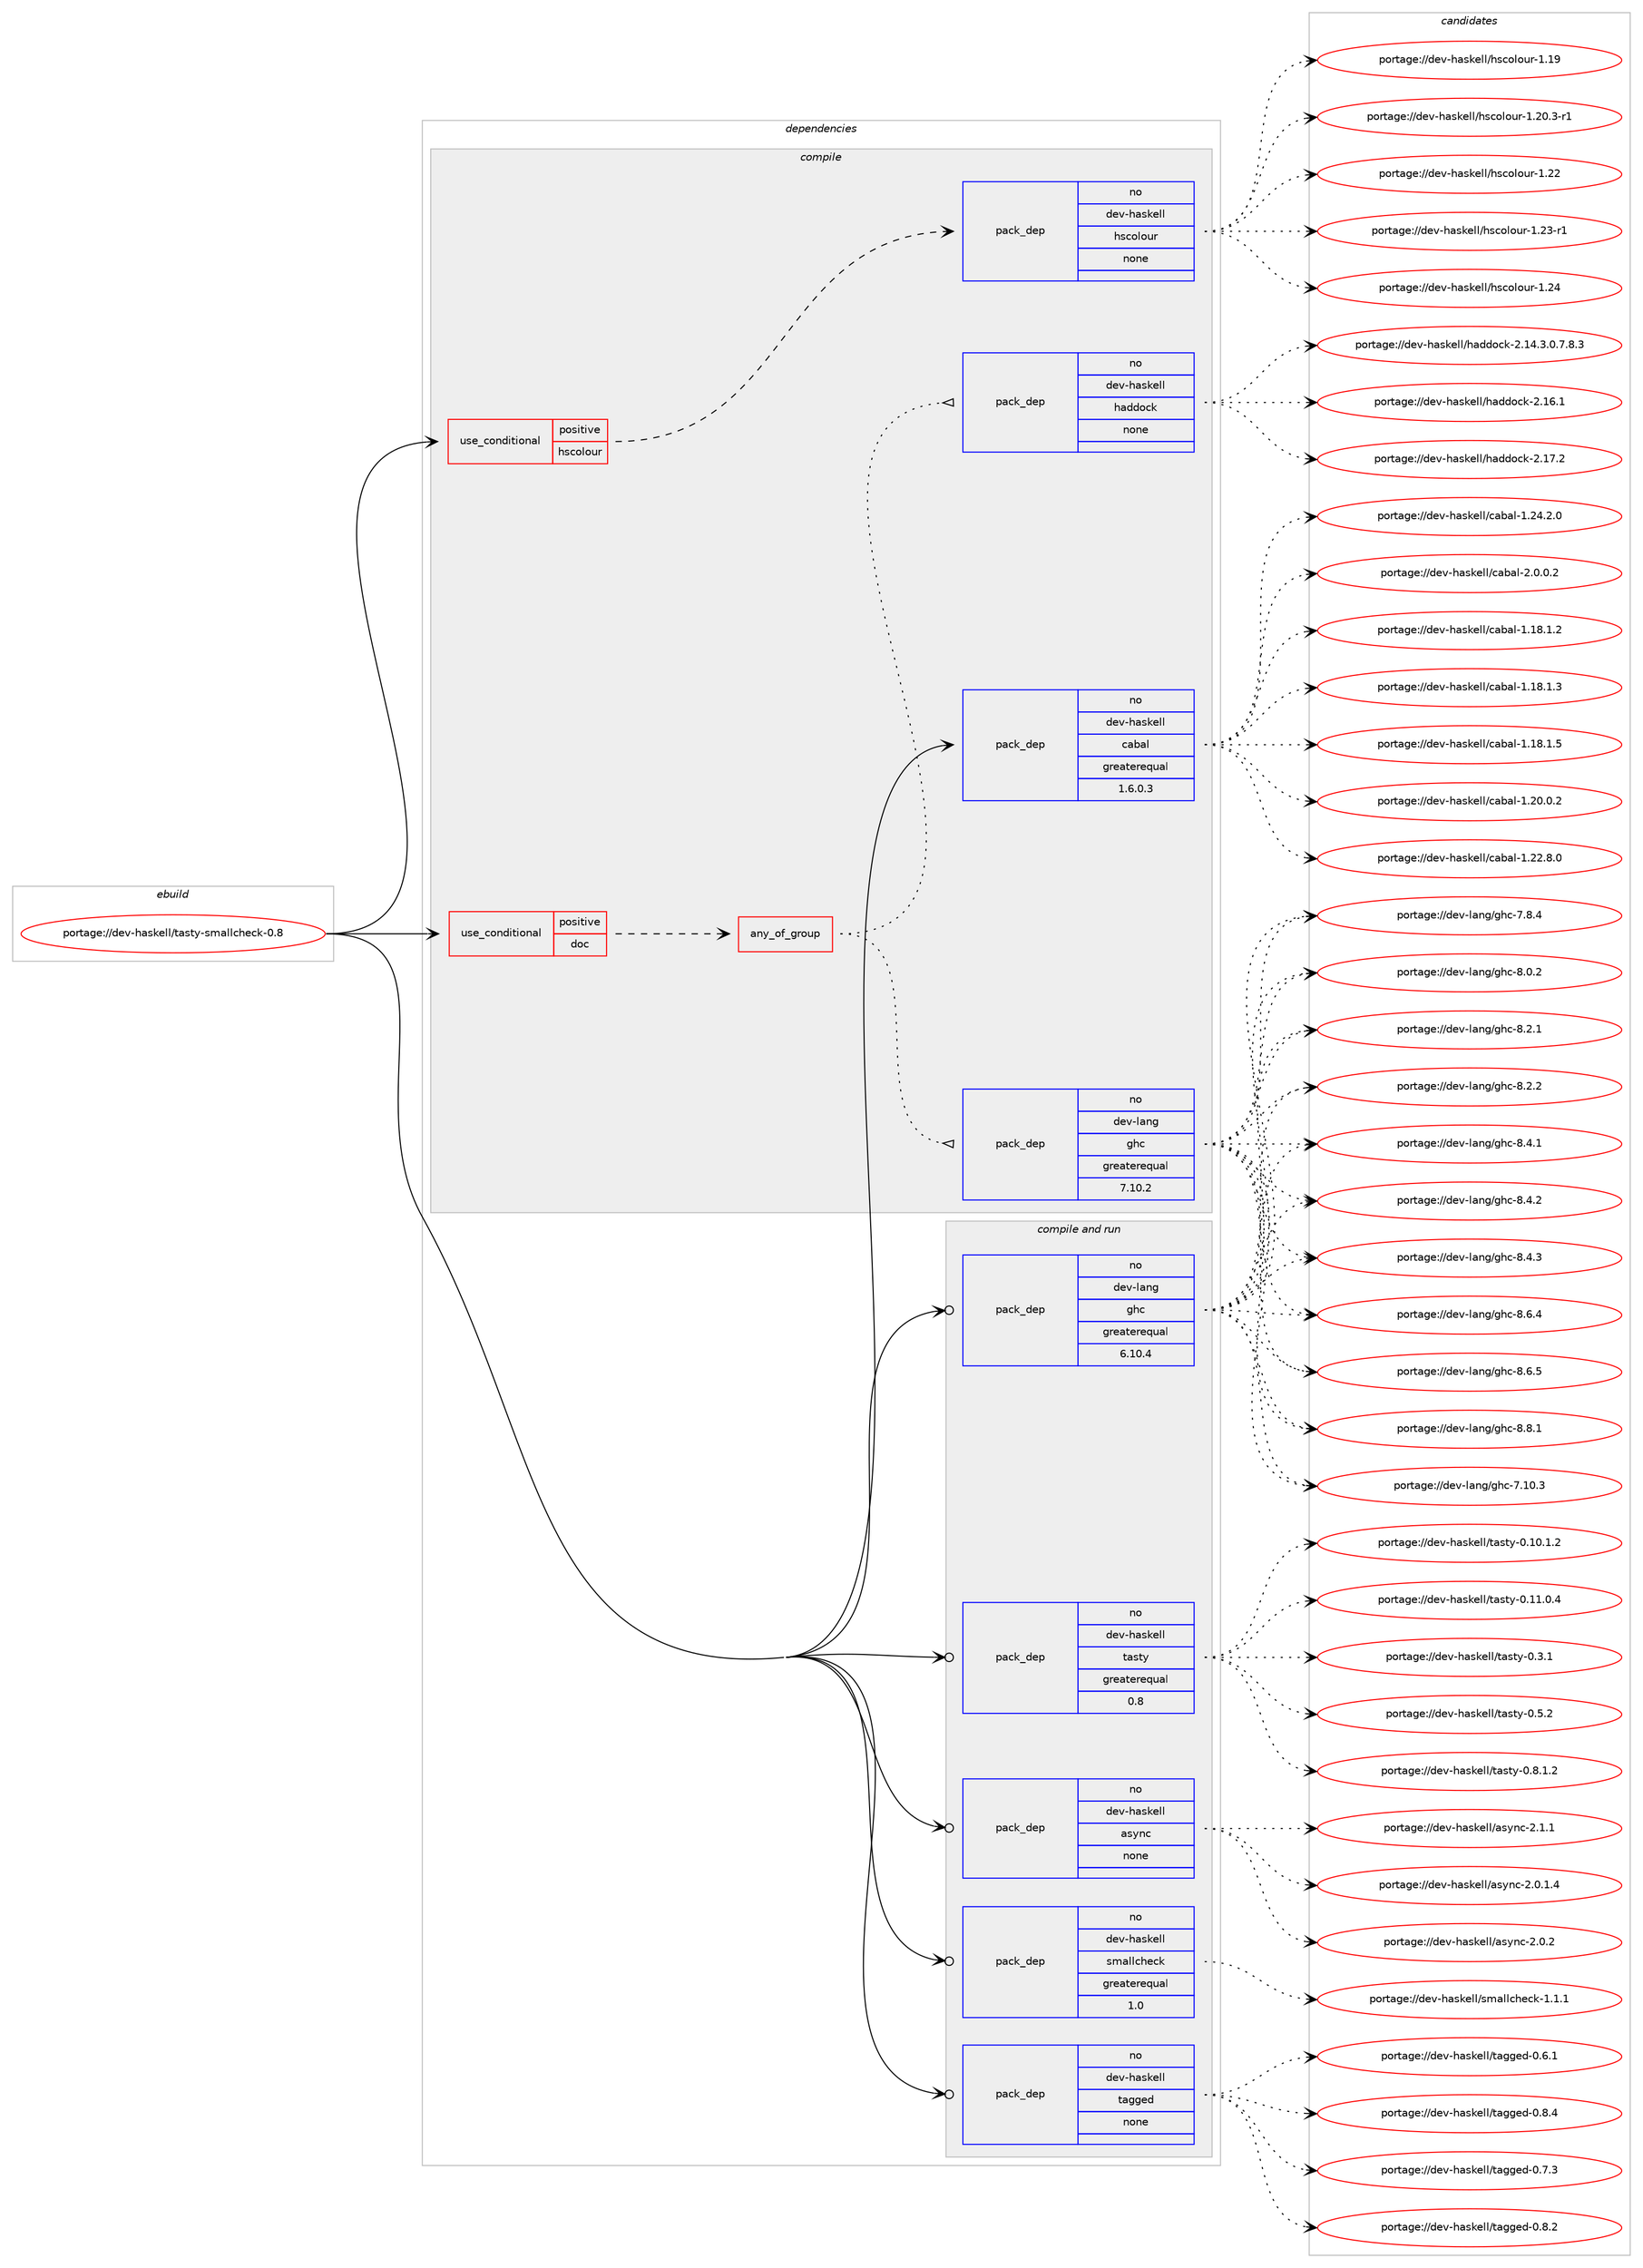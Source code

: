 digraph prolog {

# *************
# Graph options
# *************

newrank=true;
concentrate=true;
compound=true;
graph [rankdir=LR,fontname=Helvetica,fontsize=10,ranksep=1.5];#, ranksep=2.5, nodesep=0.2];
edge  [arrowhead=vee];
node  [fontname=Helvetica,fontsize=10];

# **********
# The ebuild
# **********

subgraph cluster_leftcol {
color=gray;
rank=same;
label=<<i>ebuild</i>>;
id [label="portage://dev-haskell/tasty-smallcheck-0.8", color=red, width=4, href="../dev-haskell/tasty-smallcheck-0.8.svg"];
}

# ****************
# The dependencies
# ****************

subgraph cluster_midcol {
color=gray;
label=<<i>dependencies</i>>;
subgraph cluster_compile {
fillcolor="#eeeeee";
style=filled;
label=<<i>compile</i>>;
subgraph cond17226 {
dependency80701 [label=<<TABLE BORDER="0" CELLBORDER="1" CELLSPACING="0" CELLPADDING="4"><TR><TD ROWSPAN="3" CELLPADDING="10">use_conditional</TD></TR><TR><TD>positive</TD></TR><TR><TD>doc</TD></TR></TABLE>>, shape=none, color=red];
subgraph any2401 {
dependency80702 [label=<<TABLE BORDER="0" CELLBORDER="1" CELLSPACING="0" CELLPADDING="4"><TR><TD CELLPADDING="10">any_of_group</TD></TR></TABLE>>, shape=none, color=red];subgraph pack61017 {
dependency80703 [label=<<TABLE BORDER="0" CELLBORDER="1" CELLSPACING="0" CELLPADDING="4" WIDTH="220"><TR><TD ROWSPAN="6" CELLPADDING="30">pack_dep</TD></TR><TR><TD WIDTH="110">no</TD></TR><TR><TD>dev-haskell</TD></TR><TR><TD>haddock</TD></TR><TR><TD>none</TD></TR><TR><TD></TD></TR></TABLE>>, shape=none, color=blue];
}
dependency80702:e -> dependency80703:w [weight=20,style="dotted",arrowhead="oinv"];
subgraph pack61018 {
dependency80704 [label=<<TABLE BORDER="0" CELLBORDER="1" CELLSPACING="0" CELLPADDING="4" WIDTH="220"><TR><TD ROWSPAN="6" CELLPADDING="30">pack_dep</TD></TR><TR><TD WIDTH="110">no</TD></TR><TR><TD>dev-lang</TD></TR><TR><TD>ghc</TD></TR><TR><TD>greaterequal</TD></TR><TR><TD>7.10.2</TD></TR></TABLE>>, shape=none, color=blue];
}
dependency80702:e -> dependency80704:w [weight=20,style="dotted",arrowhead="oinv"];
}
dependency80701:e -> dependency80702:w [weight=20,style="dashed",arrowhead="vee"];
}
id:e -> dependency80701:w [weight=20,style="solid",arrowhead="vee"];
subgraph cond17227 {
dependency80705 [label=<<TABLE BORDER="0" CELLBORDER="1" CELLSPACING="0" CELLPADDING="4"><TR><TD ROWSPAN="3" CELLPADDING="10">use_conditional</TD></TR><TR><TD>positive</TD></TR><TR><TD>hscolour</TD></TR></TABLE>>, shape=none, color=red];
subgraph pack61019 {
dependency80706 [label=<<TABLE BORDER="0" CELLBORDER="1" CELLSPACING="0" CELLPADDING="4" WIDTH="220"><TR><TD ROWSPAN="6" CELLPADDING="30">pack_dep</TD></TR><TR><TD WIDTH="110">no</TD></TR><TR><TD>dev-haskell</TD></TR><TR><TD>hscolour</TD></TR><TR><TD>none</TD></TR><TR><TD></TD></TR></TABLE>>, shape=none, color=blue];
}
dependency80705:e -> dependency80706:w [weight=20,style="dashed",arrowhead="vee"];
}
id:e -> dependency80705:w [weight=20,style="solid",arrowhead="vee"];
subgraph pack61020 {
dependency80707 [label=<<TABLE BORDER="0" CELLBORDER="1" CELLSPACING="0" CELLPADDING="4" WIDTH="220"><TR><TD ROWSPAN="6" CELLPADDING="30">pack_dep</TD></TR><TR><TD WIDTH="110">no</TD></TR><TR><TD>dev-haskell</TD></TR><TR><TD>cabal</TD></TR><TR><TD>greaterequal</TD></TR><TR><TD>1.6.0.3</TD></TR></TABLE>>, shape=none, color=blue];
}
id:e -> dependency80707:w [weight=20,style="solid",arrowhead="vee"];
}
subgraph cluster_compileandrun {
fillcolor="#eeeeee";
style=filled;
label=<<i>compile and run</i>>;
subgraph pack61021 {
dependency80708 [label=<<TABLE BORDER="0" CELLBORDER="1" CELLSPACING="0" CELLPADDING="4" WIDTH="220"><TR><TD ROWSPAN="6" CELLPADDING="30">pack_dep</TD></TR><TR><TD WIDTH="110">no</TD></TR><TR><TD>dev-haskell</TD></TR><TR><TD>async</TD></TR><TR><TD>none</TD></TR><TR><TD></TD></TR></TABLE>>, shape=none, color=blue];
}
id:e -> dependency80708:w [weight=20,style="solid",arrowhead="odotvee"];
subgraph pack61022 {
dependency80709 [label=<<TABLE BORDER="0" CELLBORDER="1" CELLSPACING="0" CELLPADDING="4" WIDTH="220"><TR><TD ROWSPAN="6" CELLPADDING="30">pack_dep</TD></TR><TR><TD WIDTH="110">no</TD></TR><TR><TD>dev-haskell</TD></TR><TR><TD>smallcheck</TD></TR><TR><TD>greaterequal</TD></TR><TR><TD>1.0</TD></TR></TABLE>>, shape=none, color=blue];
}
id:e -> dependency80709:w [weight=20,style="solid",arrowhead="odotvee"];
subgraph pack61023 {
dependency80710 [label=<<TABLE BORDER="0" CELLBORDER="1" CELLSPACING="0" CELLPADDING="4" WIDTH="220"><TR><TD ROWSPAN="6" CELLPADDING="30">pack_dep</TD></TR><TR><TD WIDTH="110">no</TD></TR><TR><TD>dev-haskell</TD></TR><TR><TD>tagged</TD></TR><TR><TD>none</TD></TR><TR><TD></TD></TR></TABLE>>, shape=none, color=blue];
}
id:e -> dependency80710:w [weight=20,style="solid",arrowhead="odotvee"];
subgraph pack61024 {
dependency80711 [label=<<TABLE BORDER="0" CELLBORDER="1" CELLSPACING="0" CELLPADDING="4" WIDTH="220"><TR><TD ROWSPAN="6" CELLPADDING="30">pack_dep</TD></TR><TR><TD WIDTH="110">no</TD></TR><TR><TD>dev-haskell</TD></TR><TR><TD>tasty</TD></TR><TR><TD>greaterequal</TD></TR><TR><TD>0.8</TD></TR></TABLE>>, shape=none, color=blue];
}
id:e -> dependency80711:w [weight=20,style="solid",arrowhead="odotvee"];
subgraph pack61025 {
dependency80712 [label=<<TABLE BORDER="0" CELLBORDER="1" CELLSPACING="0" CELLPADDING="4" WIDTH="220"><TR><TD ROWSPAN="6" CELLPADDING="30">pack_dep</TD></TR><TR><TD WIDTH="110">no</TD></TR><TR><TD>dev-lang</TD></TR><TR><TD>ghc</TD></TR><TR><TD>greaterequal</TD></TR><TR><TD>6.10.4</TD></TR></TABLE>>, shape=none, color=blue];
}
id:e -> dependency80712:w [weight=20,style="solid",arrowhead="odotvee"];
}
subgraph cluster_run {
fillcolor="#eeeeee";
style=filled;
label=<<i>run</i>>;
}
}

# **************
# The candidates
# **************

subgraph cluster_choices {
rank=same;
color=gray;
label=<<i>candidates</i>>;

subgraph choice61017 {
color=black;
nodesep=1;
choiceportage1001011184510497115107101108108471049710010011199107455046495246514648465546564651 [label="portage://dev-haskell/haddock-2.14.3.0.7.8.3", color=red, width=4,href="../dev-haskell/haddock-2.14.3.0.7.8.3.svg"];
choiceportage100101118451049711510710110810847104971001001119910745504649544649 [label="portage://dev-haskell/haddock-2.16.1", color=red, width=4,href="../dev-haskell/haddock-2.16.1.svg"];
choiceportage100101118451049711510710110810847104971001001119910745504649554650 [label="portage://dev-haskell/haddock-2.17.2", color=red, width=4,href="../dev-haskell/haddock-2.17.2.svg"];
dependency80703:e -> choiceportage1001011184510497115107101108108471049710010011199107455046495246514648465546564651:w [style=dotted,weight="100"];
dependency80703:e -> choiceportage100101118451049711510710110810847104971001001119910745504649544649:w [style=dotted,weight="100"];
dependency80703:e -> choiceportage100101118451049711510710110810847104971001001119910745504649554650:w [style=dotted,weight="100"];
}
subgraph choice61018 {
color=black;
nodesep=1;
choiceportage1001011184510897110103471031049945554649484651 [label="portage://dev-lang/ghc-7.10.3", color=red, width=4,href="../dev-lang/ghc-7.10.3.svg"];
choiceportage10010111845108971101034710310499455546564652 [label="portage://dev-lang/ghc-7.8.4", color=red, width=4,href="../dev-lang/ghc-7.8.4.svg"];
choiceportage10010111845108971101034710310499455646484650 [label="portage://dev-lang/ghc-8.0.2", color=red, width=4,href="../dev-lang/ghc-8.0.2.svg"];
choiceportage10010111845108971101034710310499455646504649 [label="portage://dev-lang/ghc-8.2.1", color=red, width=4,href="../dev-lang/ghc-8.2.1.svg"];
choiceportage10010111845108971101034710310499455646504650 [label="portage://dev-lang/ghc-8.2.2", color=red, width=4,href="../dev-lang/ghc-8.2.2.svg"];
choiceportage10010111845108971101034710310499455646524649 [label="portage://dev-lang/ghc-8.4.1", color=red, width=4,href="../dev-lang/ghc-8.4.1.svg"];
choiceportage10010111845108971101034710310499455646524650 [label="portage://dev-lang/ghc-8.4.2", color=red, width=4,href="../dev-lang/ghc-8.4.2.svg"];
choiceportage10010111845108971101034710310499455646524651 [label="portage://dev-lang/ghc-8.4.3", color=red, width=4,href="../dev-lang/ghc-8.4.3.svg"];
choiceportage10010111845108971101034710310499455646544652 [label="portage://dev-lang/ghc-8.6.4", color=red, width=4,href="../dev-lang/ghc-8.6.4.svg"];
choiceportage10010111845108971101034710310499455646544653 [label="portage://dev-lang/ghc-8.6.5", color=red, width=4,href="../dev-lang/ghc-8.6.5.svg"];
choiceportage10010111845108971101034710310499455646564649 [label="portage://dev-lang/ghc-8.8.1", color=red, width=4,href="../dev-lang/ghc-8.8.1.svg"];
dependency80704:e -> choiceportage1001011184510897110103471031049945554649484651:w [style=dotted,weight="100"];
dependency80704:e -> choiceportage10010111845108971101034710310499455546564652:w [style=dotted,weight="100"];
dependency80704:e -> choiceportage10010111845108971101034710310499455646484650:w [style=dotted,weight="100"];
dependency80704:e -> choiceportage10010111845108971101034710310499455646504649:w [style=dotted,weight="100"];
dependency80704:e -> choiceportage10010111845108971101034710310499455646504650:w [style=dotted,weight="100"];
dependency80704:e -> choiceportage10010111845108971101034710310499455646524649:w [style=dotted,weight="100"];
dependency80704:e -> choiceportage10010111845108971101034710310499455646524650:w [style=dotted,weight="100"];
dependency80704:e -> choiceportage10010111845108971101034710310499455646524651:w [style=dotted,weight="100"];
dependency80704:e -> choiceportage10010111845108971101034710310499455646544652:w [style=dotted,weight="100"];
dependency80704:e -> choiceportage10010111845108971101034710310499455646544653:w [style=dotted,weight="100"];
dependency80704:e -> choiceportage10010111845108971101034710310499455646564649:w [style=dotted,weight="100"];
}
subgraph choice61019 {
color=black;
nodesep=1;
choiceportage100101118451049711510710110810847104115991111081111171144549464957 [label="portage://dev-haskell/hscolour-1.19", color=red, width=4,href="../dev-haskell/hscolour-1.19.svg"];
choiceportage10010111845104971151071011081084710411599111108111117114454946504846514511449 [label="portage://dev-haskell/hscolour-1.20.3-r1", color=red, width=4,href="../dev-haskell/hscolour-1.20.3-r1.svg"];
choiceportage100101118451049711510710110810847104115991111081111171144549465050 [label="portage://dev-haskell/hscolour-1.22", color=red, width=4,href="../dev-haskell/hscolour-1.22.svg"];
choiceportage1001011184510497115107101108108471041159911110811111711445494650514511449 [label="portage://dev-haskell/hscolour-1.23-r1", color=red, width=4,href="../dev-haskell/hscolour-1.23-r1.svg"];
choiceportage100101118451049711510710110810847104115991111081111171144549465052 [label="portage://dev-haskell/hscolour-1.24", color=red, width=4,href="../dev-haskell/hscolour-1.24.svg"];
dependency80706:e -> choiceportage100101118451049711510710110810847104115991111081111171144549464957:w [style=dotted,weight="100"];
dependency80706:e -> choiceportage10010111845104971151071011081084710411599111108111117114454946504846514511449:w [style=dotted,weight="100"];
dependency80706:e -> choiceportage100101118451049711510710110810847104115991111081111171144549465050:w [style=dotted,weight="100"];
dependency80706:e -> choiceportage1001011184510497115107101108108471041159911110811111711445494650514511449:w [style=dotted,weight="100"];
dependency80706:e -> choiceportage100101118451049711510710110810847104115991111081111171144549465052:w [style=dotted,weight="100"];
}
subgraph choice61020 {
color=black;
nodesep=1;
choiceportage10010111845104971151071011081084799979897108454946495646494650 [label="portage://dev-haskell/cabal-1.18.1.2", color=red, width=4,href="../dev-haskell/cabal-1.18.1.2.svg"];
choiceportage10010111845104971151071011081084799979897108454946495646494651 [label="portage://dev-haskell/cabal-1.18.1.3", color=red, width=4,href="../dev-haskell/cabal-1.18.1.3.svg"];
choiceportage10010111845104971151071011081084799979897108454946495646494653 [label="portage://dev-haskell/cabal-1.18.1.5", color=red, width=4,href="../dev-haskell/cabal-1.18.1.5.svg"];
choiceportage10010111845104971151071011081084799979897108454946504846484650 [label="portage://dev-haskell/cabal-1.20.0.2", color=red, width=4,href="../dev-haskell/cabal-1.20.0.2.svg"];
choiceportage10010111845104971151071011081084799979897108454946505046564648 [label="portage://dev-haskell/cabal-1.22.8.0", color=red, width=4,href="../dev-haskell/cabal-1.22.8.0.svg"];
choiceportage10010111845104971151071011081084799979897108454946505246504648 [label="portage://dev-haskell/cabal-1.24.2.0", color=red, width=4,href="../dev-haskell/cabal-1.24.2.0.svg"];
choiceportage100101118451049711510710110810847999798971084550464846484650 [label="portage://dev-haskell/cabal-2.0.0.2", color=red, width=4,href="../dev-haskell/cabal-2.0.0.2.svg"];
dependency80707:e -> choiceportage10010111845104971151071011081084799979897108454946495646494650:w [style=dotted,weight="100"];
dependency80707:e -> choiceportage10010111845104971151071011081084799979897108454946495646494651:w [style=dotted,weight="100"];
dependency80707:e -> choiceportage10010111845104971151071011081084799979897108454946495646494653:w [style=dotted,weight="100"];
dependency80707:e -> choiceportage10010111845104971151071011081084799979897108454946504846484650:w [style=dotted,weight="100"];
dependency80707:e -> choiceportage10010111845104971151071011081084799979897108454946505046564648:w [style=dotted,weight="100"];
dependency80707:e -> choiceportage10010111845104971151071011081084799979897108454946505246504648:w [style=dotted,weight="100"];
dependency80707:e -> choiceportage100101118451049711510710110810847999798971084550464846484650:w [style=dotted,weight="100"];
}
subgraph choice61021 {
color=black;
nodesep=1;
choiceportage10010111845104971151071011081084797115121110994550464846494652 [label="portage://dev-haskell/async-2.0.1.4", color=red, width=4,href="../dev-haskell/async-2.0.1.4.svg"];
choiceportage1001011184510497115107101108108479711512111099455046484650 [label="portage://dev-haskell/async-2.0.2", color=red, width=4,href="../dev-haskell/async-2.0.2.svg"];
choiceportage1001011184510497115107101108108479711512111099455046494649 [label="portage://dev-haskell/async-2.1.1", color=red, width=4,href="../dev-haskell/async-2.1.1.svg"];
dependency80708:e -> choiceportage10010111845104971151071011081084797115121110994550464846494652:w [style=dotted,weight="100"];
dependency80708:e -> choiceportage1001011184510497115107101108108479711512111099455046484650:w [style=dotted,weight="100"];
dependency80708:e -> choiceportage1001011184510497115107101108108479711512111099455046494649:w [style=dotted,weight="100"];
}
subgraph choice61022 {
color=black;
nodesep=1;
choiceportage100101118451049711510710110810847115109971081089910410199107454946494649 [label="portage://dev-haskell/smallcheck-1.1.1", color=red, width=4,href="../dev-haskell/smallcheck-1.1.1.svg"];
dependency80709:e -> choiceportage100101118451049711510710110810847115109971081089910410199107454946494649:w [style=dotted,weight="100"];
}
subgraph choice61023 {
color=black;
nodesep=1;
choiceportage10010111845104971151071011081084711697103103101100454846544649 [label="portage://dev-haskell/tagged-0.6.1", color=red, width=4,href="../dev-haskell/tagged-0.6.1.svg"];
choiceportage10010111845104971151071011081084711697103103101100454846554651 [label="portage://dev-haskell/tagged-0.7.3", color=red, width=4,href="../dev-haskell/tagged-0.7.3.svg"];
choiceportage10010111845104971151071011081084711697103103101100454846564650 [label="portage://dev-haskell/tagged-0.8.2", color=red, width=4,href="../dev-haskell/tagged-0.8.2.svg"];
choiceportage10010111845104971151071011081084711697103103101100454846564652 [label="portage://dev-haskell/tagged-0.8.4", color=red, width=4,href="../dev-haskell/tagged-0.8.4.svg"];
dependency80710:e -> choiceportage10010111845104971151071011081084711697103103101100454846544649:w [style=dotted,weight="100"];
dependency80710:e -> choiceportage10010111845104971151071011081084711697103103101100454846554651:w [style=dotted,weight="100"];
dependency80710:e -> choiceportage10010111845104971151071011081084711697103103101100454846564650:w [style=dotted,weight="100"];
dependency80710:e -> choiceportage10010111845104971151071011081084711697103103101100454846564652:w [style=dotted,weight="100"];
}
subgraph choice61024 {
color=black;
nodesep=1;
choiceportage10010111845104971151071011081084711697115116121454846494846494650 [label="portage://dev-haskell/tasty-0.10.1.2", color=red, width=4,href="../dev-haskell/tasty-0.10.1.2.svg"];
choiceportage10010111845104971151071011081084711697115116121454846494946484652 [label="portage://dev-haskell/tasty-0.11.0.4", color=red, width=4,href="../dev-haskell/tasty-0.11.0.4.svg"];
choiceportage10010111845104971151071011081084711697115116121454846514649 [label="portage://dev-haskell/tasty-0.3.1", color=red, width=4,href="../dev-haskell/tasty-0.3.1.svg"];
choiceportage10010111845104971151071011081084711697115116121454846534650 [label="portage://dev-haskell/tasty-0.5.2", color=red, width=4,href="../dev-haskell/tasty-0.5.2.svg"];
choiceportage100101118451049711510710110810847116971151161214548465646494650 [label="portage://dev-haskell/tasty-0.8.1.2", color=red, width=4,href="../dev-haskell/tasty-0.8.1.2.svg"];
dependency80711:e -> choiceportage10010111845104971151071011081084711697115116121454846494846494650:w [style=dotted,weight="100"];
dependency80711:e -> choiceportage10010111845104971151071011081084711697115116121454846494946484652:w [style=dotted,weight="100"];
dependency80711:e -> choiceportage10010111845104971151071011081084711697115116121454846514649:w [style=dotted,weight="100"];
dependency80711:e -> choiceportage10010111845104971151071011081084711697115116121454846534650:w [style=dotted,weight="100"];
dependency80711:e -> choiceportage100101118451049711510710110810847116971151161214548465646494650:w [style=dotted,weight="100"];
}
subgraph choice61025 {
color=black;
nodesep=1;
choiceportage1001011184510897110103471031049945554649484651 [label="portage://dev-lang/ghc-7.10.3", color=red, width=4,href="../dev-lang/ghc-7.10.3.svg"];
choiceportage10010111845108971101034710310499455546564652 [label="portage://dev-lang/ghc-7.8.4", color=red, width=4,href="../dev-lang/ghc-7.8.4.svg"];
choiceportage10010111845108971101034710310499455646484650 [label="portage://dev-lang/ghc-8.0.2", color=red, width=4,href="../dev-lang/ghc-8.0.2.svg"];
choiceportage10010111845108971101034710310499455646504649 [label="portage://dev-lang/ghc-8.2.1", color=red, width=4,href="../dev-lang/ghc-8.2.1.svg"];
choiceportage10010111845108971101034710310499455646504650 [label="portage://dev-lang/ghc-8.2.2", color=red, width=4,href="../dev-lang/ghc-8.2.2.svg"];
choiceportage10010111845108971101034710310499455646524649 [label="portage://dev-lang/ghc-8.4.1", color=red, width=4,href="../dev-lang/ghc-8.4.1.svg"];
choiceportage10010111845108971101034710310499455646524650 [label="portage://dev-lang/ghc-8.4.2", color=red, width=4,href="../dev-lang/ghc-8.4.2.svg"];
choiceportage10010111845108971101034710310499455646524651 [label="portage://dev-lang/ghc-8.4.3", color=red, width=4,href="../dev-lang/ghc-8.4.3.svg"];
choiceportage10010111845108971101034710310499455646544652 [label="portage://dev-lang/ghc-8.6.4", color=red, width=4,href="../dev-lang/ghc-8.6.4.svg"];
choiceportage10010111845108971101034710310499455646544653 [label="portage://dev-lang/ghc-8.6.5", color=red, width=4,href="../dev-lang/ghc-8.6.5.svg"];
choiceportage10010111845108971101034710310499455646564649 [label="portage://dev-lang/ghc-8.8.1", color=red, width=4,href="../dev-lang/ghc-8.8.1.svg"];
dependency80712:e -> choiceportage1001011184510897110103471031049945554649484651:w [style=dotted,weight="100"];
dependency80712:e -> choiceportage10010111845108971101034710310499455546564652:w [style=dotted,weight="100"];
dependency80712:e -> choiceportage10010111845108971101034710310499455646484650:w [style=dotted,weight="100"];
dependency80712:e -> choiceportage10010111845108971101034710310499455646504649:w [style=dotted,weight="100"];
dependency80712:e -> choiceportage10010111845108971101034710310499455646504650:w [style=dotted,weight="100"];
dependency80712:e -> choiceportage10010111845108971101034710310499455646524649:w [style=dotted,weight="100"];
dependency80712:e -> choiceportage10010111845108971101034710310499455646524650:w [style=dotted,weight="100"];
dependency80712:e -> choiceportage10010111845108971101034710310499455646524651:w [style=dotted,weight="100"];
dependency80712:e -> choiceportage10010111845108971101034710310499455646544652:w [style=dotted,weight="100"];
dependency80712:e -> choiceportage10010111845108971101034710310499455646544653:w [style=dotted,weight="100"];
dependency80712:e -> choiceportage10010111845108971101034710310499455646564649:w [style=dotted,weight="100"];
}
}

}
